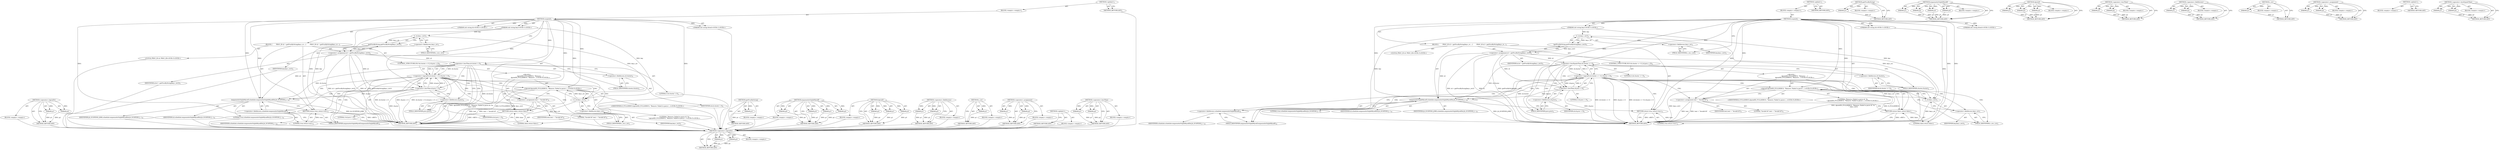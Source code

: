 digraph "&lt;operator&gt;.lessEqualsThan" {
vulnerable_100 [label=<(METHOD,&lt;operator&gt;.logicalOr)>];
vulnerable_101 [label=<(PARAM,p1)>];
vulnerable_102 [label=<(PARAM,p2)>];
vulnerable_103 [label=<(BLOCK,&lt;empty&gt;,&lt;empty&gt;)>];
vulnerable_104 [label=<(METHOD_RETURN,ANY)>];
vulnerable_6 [label=<(METHOD,&lt;global&gt;)<SUB>1</SUB>>];
vulnerable_7 [label=<(BLOCK,&lt;empty&gt;,&lt;empty&gt;)<SUB>1</SUB>>];
vulnerable_8 [label=<(METHOD,suspend)<SUB>1</SUB>>];
vulnerable_9 [label="<(PARAM,std::string key)<SUB>1</SUB>>"];
vulnerable_10 [label="<(PARAM,std::string &amp;)<SUB>1</SUB>>"];
vulnerable_11 [label="<(PARAM,std::string &amp;text)<SUB>1</SUB>>"];
vulnerable_12 [label=<(BLOCK,{
        PROC_ID id = getProcByString(key.c_st...,{
        PROC_ID id = getProcByString(key.c_st...)<SUB>2</SUB>>];
vulnerable_13 [label="<(LOCAL,PROC_ID id: PROC_ID)<SUB>3</SUB>>"];
vulnerable_14 [label=<(&lt;operator&gt;.assignment,id = getProcByString(key.c_str()))<SUB>3</SUB>>];
vulnerable_15 [label=<(IDENTIFIER,id,id = getProcByString(key.c_str()))<SUB>3</SUB>>];
vulnerable_16 [label=<(getProcByString,getProcByString(key.c_str()))<SUB>3</SUB>>];
vulnerable_17 [label=<(c_str,key.c_str())<SUB>3</SUB>>];
vulnerable_18 [label=<(&lt;operator&gt;.fieldAccess,key.c_str)<SUB>3</SUB>>];
vulnerable_19 [label=<(IDENTIFIER,key,key.c_str())<SUB>3</SUB>>];
vulnerable_20 [label=<(FIELD_IDENTIFIER,c_str,c_str)<SUB>3</SUB>>];
vulnerable_21 [label=<(CONTROL_STRUCTURE,IF,if (id.cluster &lt; 0 || id.proc &lt; 0))<SUB>4</SUB>>];
vulnerable_22 [label=<(&lt;operator&gt;.logicalOr,id.cluster &lt; 0 || id.proc &lt; 0)<SUB>4</SUB>>];
vulnerable_23 [label=<(&lt;operator&gt;.lessThan,id.cluster &lt; 0)<SUB>4</SUB>>];
vulnerable_24 [label=<(&lt;operator&gt;.fieldAccess,id.cluster)<SUB>4</SUB>>];
vulnerable_25 [label=<(IDENTIFIER,id,id.cluster &lt; 0)<SUB>4</SUB>>];
vulnerable_26 [label=<(FIELD_IDENTIFIER,cluster,cluster)<SUB>4</SUB>>];
vulnerable_27 [label=<(LITERAL,0,id.cluster &lt; 0)<SUB>4</SUB>>];
vulnerable_28 [label=<(&lt;operator&gt;.lessThan,id.proc &lt; 0)<SUB>4</SUB>>];
vulnerable_29 [label=<(&lt;operator&gt;.fieldAccess,id.proc)<SUB>4</SUB>>];
vulnerable_30 [label=<(IDENTIFIER,id,id.proc &lt; 0)<SUB>4</SUB>>];
vulnerable_31 [label=<(FIELD_IDENTIFIER,proc,proc)<SUB>4</SUB>>];
vulnerable_32 [label=<(LITERAL,0,id.proc &lt; 0)<SUB>4</SUB>>];
vulnerable_33 [label="<(BLOCK,{
                dprintf(D_FULLDEBUG, &quot;Remove:...,{
                dprintf(D_FULLDEBUG, &quot;Remove:...)<SUB>4</SUB>>"];
vulnerable_34 [label="<(dprintf,dprintf(D_FULLDEBUG, &quot;Remove: Failed to parse i...)<SUB>5</SUB>>"];
vulnerable_35 [label="<(IDENTIFIER,D_FULLDEBUG,dprintf(D_FULLDEBUG, &quot;Remove: Failed to parse i...)<SUB>5</SUB>>"];
vulnerable_36 [label="<(LITERAL,&quot;Remove: Failed to parse id: %s\n&quot;,dprintf(D_FULLDEBUG, &quot;Remove: Failed to parse i...)<SUB>5</SUB>>"];
vulnerable_37 [label=<(c_str,key.c_str())<SUB>5</SUB>>];
vulnerable_38 [label=<(&lt;operator&gt;.fieldAccess,key.c_str)<SUB>5</SUB>>];
vulnerable_39 [label=<(IDENTIFIER,key,key.c_str())<SUB>5</SUB>>];
vulnerable_40 [label=<(FIELD_IDENTIFIER,c_str,c_str)<SUB>5</SUB>>];
vulnerable_41 [label=<(&lt;operator&gt;.assignment,text = &quot;Invalid Id&quot;)<SUB>6</SUB>>];
vulnerable_42 [label=<(IDENTIFIER,text,text = &quot;Invalid Id&quot;)<SUB>6</SUB>>];
vulnerable_43 [label=<(LITERAL,&quot;Invalid Id&quot;,text = &quot;Invalid Id&quot;)<SUB>6</SUB>>];
vulnerable_44 [label=<(RETURN,return false;,return false;)<SUB>7</SUB>>];
vulnerable_45 [label=<(LITERAL,false,return false;)<SUB>7</SUB>>];
vulnerable_46 [label=<(enqueueActOnJobMyself,scheduler.enqueueActOnJobMyself(id,JA_SUSPEND_J...)<SUB>10</SUB>>];
vulnerable_47 [label=<(&lt;operator&gt;.fieldAccess,scheduler.enqueueActOnJobMyself)<SUB>10</SUB>>];
vulnerable_48 [label=<(IDENTIFIER,scheduler,scheduler.enqueueActOnJobMyself(id,JA_SUSPEND_J...)<SUB>10</SUB>>];
vulnerable_49 [label=<(FIELD_IDENTIFIER,enqueueActOnJobMyself,enqueueActOnJobMyself)<SUB>10</SUB>>];
vulnerable_50 [label=<(IDENTIFIER,id,scheduler.enqueueActOnJobMyself(id,JA_SUSPEND_J...)<SUB>10</SUB>>];
vulnerable_51 [label=<(IDENTIFIER,JA_SUSPEND_JOBS,scheduler.enqueueActOnJobMyself(id,JA_SUSPEND_J...)<SUB>10</SUB>>];
vulnerable_52 [label=<(LITERAL,true,scheduler.enqueueActOnJobMyself(id,JA_SUSPEND_J...)<SUB>10</SUB>>];
vulnerable_53 [label=<(RETURN,return true;,return true;)<SUB>12</SUB>>];
vulnerable_54 [label=<(LITERAL,true,return true;)<SUB>12</SUB>>];
vulnerable_55 [label=<(METHOD_RETURN,ANY)<SUB>1</SUB>>];
vulnerable_57 [label=<(METHOD_RETURN,ANY)<SUB>1</SUB>>];
vulnerable_87 [label=<(METHOD,getProcByString)>];
vulnerable_88 [label=<(PARAM,p1)>];
vulnerable_89 [label=<(BLOCK,&lt;empty&gt;,&lt;empty&gt;)>];
vulnerable_90 [label=<(METHOD_RETURN,ANY)>];
vulnerable_116 [label=<(METHOD,enqueueActOnJobMyself)>];
vulnerable_117 [label=<(PARAM,p1)>];
vulnerable_118 [label=<(PARAM,p2)>];
vulnerable_119 [label=<(PARAM,p3)>];
vulnerable_120 [label=<(PARAM,p4)>];
vulnerable_121 [label=<(BLOCK,&lt;empty&gt;,&lt;empty&gt;)>];
vulnerable_122 [label=<(METHOD_RETURN,ANY)>];
vulnerable_110 [label=<(METHOD,dprintf)>];
vulnerable_111 [label=<(PARAM,p1)>];
vulnerable_112 [label=<(PARAM,p2)>];
vulnerable_113 [label=<(PARAM,p3)>];
vulnerable_114 [label=<(BLOCK,&lt;empty&gt;,&lt;empty&gt;)>];
vulnerable_115 [label=<(METHOD_RETURN,ANY)>];
vulnerable_95 [label=<(METHOD,&lt;operator&gt;.fieldAccess)>];
vulnerable_96 [label=<(PARAM,p1)>];
vulnerable_97 [label=<(PARAM,p2)>];
vulnerable_98 [label=<(BLOCK,&lt;empty&gt;,&lt;empty&gt;)>];
vulnerable_99 [label=<(METHOD_RETURN,ANY)>];
vulnerable_91 [label=<(METHOD,c_str)>];
vulnerable_92 [label=<(PARAM,p1)>];
vulnerable_93 [label=<(BLOCK,&lt;empty&gt;,&lt;empty&gt;)>];
vulnerable_94 [label=<(METHOD_RETURN,ANY)>];
vulnerable_82 [label=<(METHOD,&lt;operator&gt;.assignment)>];
vulnerable_83 [label=<(PARAM,p1)>];
vulnerable_84 [label=<(PARAM,p2)>];
vulnerable_85 [label=<(BLOCK,&lt;empty&gt;,&lt;empty&gt;)>];
vulnerable_86 [label=<(METHOD_RETURN,ANY)>];
vulnerable_76 [label=<(METHOD,&lt;global&gt;)<SUB>1</SUB>>];
vulnerable_77 [label=<(BLOCK,&lt;empty&gt;,&lt;empty&gt;)>];
vulnerable_78 [label=<(METHOD_RETURN,ANY)>];
vulnerable_105 [label=<(METHOD,&lt;operator&gt;.lessThan)>];
vulnerable_106 [label=<(PARAM,p1)>];
vulnerable_107 [label=<(PARAM,p2)>];
vulnerable_108 [label=<(BLOCK,&lt;empty&gt;,&lt;empty&gt;)>];
vulnerable_109 [label=<(METHOD_RETURN,ANY)>];
fixed_100 [label=<(METHOD,&lt;operator&gt;.logicalOr)>];
fixed_101 [label=<(PARAM,p1)>];
fixed_102 [label=<(PARAM,p2)>];
fixed_103 [label=<(BLOCK,&lt;empty&gt;,&lt;empty&gt;)>];
fixed_104 [label=<(METHOD_RETURN,ANY)>];
fixed_6 [label=<(METHOD,&lt;global&gt;)<SUB>1</SUB>>];
fixed_7 [label=<(BLOCK,&lt;empty&gt;,&lt;empty&gt;)<SUB>1</SUB>>];
fixed_8 [label=<(METHOD,suspend)<SUB>1</SUB>>];
fixed_9 [label="<(PARAM,std::string key)<SUB>1</SUB>>"];
fixed_10 [label="<(PARAM,std::string &amp;)<SUB>1</SUB>>"];
fixed_11 [label="<(PARAM,std::string &amp;text)<SUB>1</SUB>>"];
fixed_12 [label=<(BLOCK,{
        PROC_ID id = getProcByString(key.c_st...,{
        PROC_ID id = getProcByString(key.c_st...)<SUB>2</SUB>>];
fixed_13 [label="<(LOCAL,PROC_ID id: PROC_ID)<SUB>3</SUB>>"];
fixed_14 [label=<(&lt;operator&gt;.assignment,id = getProcByString(key.c_str()))<SUB>3</SUB>>];
fixed_15 [label=<(IDENTIFIER,id,id = getProcByString(key.c_str()))<SUB>3</SUB>>];
fixed_16 [label=<(getProcByString,getProcByString(key.c_str()))<SUB>3</SUB>>];
fixed_17 [label=<(c_str,key.c_str())<SUB>3</SUB>>];
fixed_18 [label=<(&lt;operator&gt;.fieldAccess,key.c_str)<SUB>3</SUB>>];
fixed_19 [label=<(IDENTIFIER,key,key.c_str())<SUB>3</SUB>>];
fixed_20 [label=<(FIELD_IDENTIFIER,c_str,c_str)<SUB>3</SUB>>];
fixed_21 [label=<(CONTROL_STRUCTURE,IF,if (id.cluster &lt;= 0 || id.proc &lt; 0))<SUB>4</SUB>>];
fixed_22 [label=<(&lt;operator&gt;.logicalOr,id.cluster &lt;= 0 || id.proc &lt; 0)<SUB>4</SUB>>];
fixed_23 [label=<(&lt;operator&gt;.lessEqualsThan,id.cluster &lt;= 0)<SUB>4</SUB>>];
fixed_24 [label=<(&lt;operator&gt;.fieldAccess,id.cluster)<SUB>4</SUB>>];
fixed_25 [label=<(IDENTIFIER,id,id.cluster &lt;= 0)<SUB>4</SUB>>];
fixed_26 [label=<(FIELD_IDENTIFIER,cluster,cluster)<SUB>4</SUB>>];
fixed_27 [label=<(LITERAL,0,id.cluster &lt;= 0)<SUB>4</SUB>>];
fixed_28 [label=<(&lt;operator&gt;.lessThan,id.proc &lt; 0)<SUB>4</SUB>>];
fixed_29 [label=<(&lt;operator&gt;.fieldAccess,id.proc)<SUB>4</SUB>>];
fixed_30 [label=<(IDENTIFIER,id,id.proc &lt; 0)<SUB>4</SUB>>];
fixed_31 [label=<(FIELD_IDENTIFIER,proc,proc)<SUB>4</SUB>>];
fixed_32 [label=<(LITERAL,0,id.proc &lt; 0)<SUB>4</SUB>>];
fixed_33 [label="<(BLOCK,{
                dprintf(D_FULLDEBUG, &quot;Remove:...,{
                dprintf(D_FULLDEBUG, &quot;Remove:...)<SUB>4</SUB>>"];
fixed_34 [label="<(dprintf,dprintf(D_FULLDEBUG, &quot;Remove: Failed to parse i...)<SUB>5</SUB>>"];
fixed_35 [label="<(IDENTIFIER,D_FULLDEBUG,dprintf(D_FULLDEBUG, &quot;Remove: Failed to parse i...)<SUB>5</SUB>>"];
fixed_36 [label="<(LITERAL,&quot;Remove: Failed to parse id: %s\n&quot;,dprintf(D_FULLDEBUG, &quot;Remove: Failed to parse i...)<SUB>5</SUB>>"];
fixed_37 [label=<(c_str,key.c_str())<SUB>5</SUB>>];
fixed_38 [label=<(&lt;operator&gt;.fieldAccess,key.c_str)<SUB>5</SUB>>];
fixed_39 [label=<(IDENTIFIER,key,key.c_str())<SUB>5</SUB>>];
fixed_40 [label=<(FIELD_IDENTIFIER,c_str,c_str)<SUB>5</SUB>>];
fixed_41 [label=<(&lt;operator&gt;.assignment,text = &quot;Invalid Id&quot;)<SUB>6</SUB>>];
fixed_42 [label=<(IDENTIFIER,text,text = &quot;Invalid Id&quot;)<SUB>6</SUB>>];
fixed_43 [label=<(LITERAL,&quot;Invalid Id&quot;,text = &quot;Invalid Id&quot;)<SUB>6</SUB>>];
fixed_44 [label=<(RETURN,return false;,return false;)<SUB>7</SUB>>];
fixed_45 [label=<(LITERAL,false,return false;)<SUB>7</SUB>>];
fixed_46 [label=<(enqueueActOnJobMyself,scheduler.enqueueActOnJobMyself(id,JA_SUSPEND_J...)<SUB>10</SUB>>];
fixed_47 [label=<(&lt;operator&gt;.fieldAccess,scheduler.enqueueActOnJobMyself)<SUB>10</SUB>>];
fixed_48 [label=<(IDENTIFIER,scheduler,scheduler.enqueueActOnJobMyself(id,JA_SUSPEND_J...)<SUB>10</SUB>>];
fixed_49 [label=<(FIELD_IDENTIFIER,enqueueActOnJobMyself,enqueueActOnJobMyself)<SUB>10</SUB>>];
fixed_50 [label=<(IDENTIFIER,id,scheduler.enqueueActOnJobMyself(id,JA_SUSPEND_J...)<SUB>10</SUB>>];
fixed_51 [label=<(IDENTIFIER,JA_SUSPEND_JOBS,scheduler.enqueueActOnJobMyself(id,JA_SUSPEND_J...)<SUB>10</SUB>>];
fixed_52 [label=<(LITERAL,true,scheduler.enqueueActOnJobMyself(id,JA_SUSPEND_J...)<SUB>10</SUB>>];
fixed_53 [label=<(RETURN,return true;,return true;)<SUB>12</SUB>>];
fixed_54 [label=<(LITERAL,true,return true;)<SUB>12</SUB>>];
fixed_55 [label=<(METHOD_RETURN,ANY)<SUB>1</SUB>>];
fixed_57 [label=<(METHOD_RETURN,ANY)<SUB>1</SUB>>];
fixed_87 [label=<(METHOD,getProcByString)>];
fixed_88 [label=<(PARAM,p1)>];
fixed_89 [label=<(BLOCK,&lt;empty&gt;,&lt;empty&gt;)>];
fixed_90 [label=<(METHOD_RETURN,ANY)>];
fixed_121 [label=<(METHOD,enqueueActOnJobMyself)>];
fixed_122 [label=<(PARAM,p1)>];
fixed_123 [label=<(PARAM,p2)>];
fixed_124 [label=<(PARAM,p3)>];
fixed_125 [label=<(PARAM,p4)>];
fixed_126 [label=<(BLOCK,&lt;empty&gt;,&lt;empty&gt;)>];
fixed_127 [label=<(METHOD_RETURN,ANY)>];
fixed_115 [label=<(METHOD,dprintf)>];
fixed_116 [label=<(PARAM,p1)>];
fixed_117 [label=<(PARAM,p2)>];
fixed_118 [label=<(PARAM,p3)>];
fixed_119 [label=<(BLOCK,&lt;empty&gt;,&lt;empty&gt;)>];
fixed_120 [label=<(METHOD_RETURN,ANY)>];
fixed_110 [label=<(METHOD,&lt;operator&gt;.lessThan)>];
fixed_111 [label=<(PARAM,p1)>];
fixed_112 [label=<(PARAM,p2)>];
fixed_113 [label=<(BLOCK,&lt;empty&gt;,&lt;empty&gt;)>];
fixed_114 [label=<(METHOD_RETURN,ANY)>];
fixed_95 [label=<(METHOD,&lt;operator&gt;.fieldAccess)>];
fixed_96 [label=<(PARAM,p1)>];
fixed_97 [label=<(PARAM,p2)>];
fixed_98 [label=<(BLOCK,&lt;empty&gt;,&lt;empty&gt;)>];
fixed_99 [label=<(METHOD_RETURN,ANY)>];
fixed_91 [label=<(METHOD,c_str)>];
fixed_92 [label=<(PARAM,p1)>];
fixed_93 [label=<(BLOCK,&lt;empty&gt;,&lt;empty&gt;)>];
fixed_94 [label=<(METHOD_RETURN,ANY)>];
fixed_82 [label=<(METHOD,&lt;operator&gt;.assignment)>];
fixed_83 [label=<(PARAM,p1)>];
fixed_84 [label=<(PARAM,p2)>];
fixed_85 [label=<(BLOCK,&lt;empty&gt;,&lt;empty&gt;)>];
fixed_86 [label=<(METHOD_RETURN,ANY)>];
fixed_76 [label=<(METHOD,&lt;global&gt;)<SUB>1</SUB>>];
fixed_77 [label=<(BLOCK,&lt;empty&gt;,&lt;empty&gt;)>];
fixed_78 [label=<(METHOD_RETURN,ANY)>];
fixed_105 [label=<(METHOD,&lt;operator&gt;.lessEqualsThan)>];
fixed_106 [label=<(PARAM,p1)>];
fixed_107 [label=<(PARAM,p2)>];
fixed_108 [label=<(BLOCK,&lt;empty&gt;,&lt;empty&gt;)>];
fixed_109 [label=<(METHOD_RETURN,ANY)>];
vulnerable_100 -> vulnerable_101  [key=0, label="AST: "];
vulnerable_100 -> vulnerable_101  [key=1, label="DDG: "];
vulnerable_100 -> vulnerable_103  [key=0, label="AST: "];
vulnerable_100 -> vulnerable_102  [key=0, label="AST: "];
vulnerable_100 -> vulnerable_102  [key=1, label="DDG: "];
vulnerable_100 -> vulnerable_104  [key=0, label="AST: "];
vulnerable_100 -> vulnerable_104  [key=1, label="CFG: "];
vulnerable_101 -> vulnerable_104  [key=0, label="DDG: p1"];
vulnerable_102 -> vulnerable_104  [key=0, label="DDG: p2"];
vulnerable_103 -> fixed_100  [key=0];
vulnerable_104 -> fixed_100  [key=0];
vulnerable_6 -> vulnerable_7  [key=0, label="AST: "];
vulnerable_6 -> vulnerable_57  [key=0, label="AST: "];
vulnerable_6 -> vulnerable_57  [key=1, label="CFG: "];
vulnerable_7 -> vulnerable_8  [key=0, label="AST: "];
vulnerable_8 -> vulnerable_9  [key=0, label="AST: "];
vulnerable_8 -> vulnerable_9  [key=1, label="DDG: "];
vulnerable_8 -> vulnerable_10  [key=0, label="AST: "];
vulnerable_8 -> vulnerable_10  [key=1, label="DDG: "];
vulnerable_8 -> vulnerable_11  [key=0, label="AST: "];
vulnerable_8 -> vulnerable_11  [key=1, label="DDG: "];
vulnerable_8 -> vulnerable_12  [key=0, label="AST: "];
vulnerable_8 -> vulnerable_55  [key=0, label="AST: "];
vulnerable_8 -> vulnerable_20  [key=0, label="CFG: "];
vulnerable_8 -> vulnerable_53  [key=0, label="DDG: "];
vulnerable_8 -> vulnerable_46  [key=0, label="DDG: "];
vulnerable_8 -> vulnerable_54  [key=0, label="DDG: "];
vulnerable_8 -> vulnerable_41  [key=0, label="DDG: "];
vulnerable_8 -> vulnerable_44  [key=0, label="DDG: "];
vulnerable_8 -> vulnerable_23  [key=0, label="DDG: "];
vulnerable_8 -> vulnerable_28  [key=0, label="DDG: "];
vulnerable_8 -> vulnerable_34  [key=0, label="DDG: "];
vulnerable_8 -> vulnerable_45  [key=0, label="DDG: "];
vulnerable_9 -> vulnerable_55  [key=0, label="DDG: key"];
vulnerable_9 -> vulnerable_17  [key=0, label="DDG: key"];
vulnerable_9 -> vulnerable_37  [key=0, label="DDG: key"];
vulnerable_10 -> vulnerable_55  [key=0, label="DDG: "];
vulnerable_11 -> fixed_100  [key=0];
vulnerable_12 -> vulnerable_13  [key=0, label="AST: "];
vulnerable_12 -> vulnerable_14  [key=0, label="AST: "];
vulnerable_12 -> vulnerable_21  [key=0, label="AST: "];
vulnerable_12 -> vulnerable_46  [key=0, label="AST: "];
vulnerable_12 -> vulnerable_53  [key=0, label="AST: "];
vulnerable_13 -> fixed_100  [key=0];
vulnerable_14 -> vulnerable_15  [key=0, label="AST: "];
vulnerable_14 -> vulnerable_16  [key=0, label="AST: "];
vulnerable_14 -> vulnerable_26  [key=0, label="CFG: "];
vulnerable_14 -> vulnerable_55  [key=0, label="DDG: id"];
vulnerable_14 -> vulnerable_55  [key=1, label="DDG: getProcByString(key.c_str())"];
vulnerable_14 -> vulnerable_55  [key=2, label="DDG: id = getProcByString(key.c_str())"];
vulnerable_14 -> vulnerable_46  [key=0, label="DDG: id"];
vulnerable_14 -> vulnerable_23  [key=0, label="DDG: id"];
vulnerable_14 -> vulnerable_28  [key=0, label="DDG: id"];
vulnerable_15 -> fixed_100  [key=0];
vulnerable_16 -> vulnerable_17  [key=0, label="AST: "];
vulnerable_16 -> vulnerable_14  [key=0, label="CFG: "];
vulnerable_16 -> vulnerable_14  [key=1, label="DDG: key.c_str()"];
vulnerable_17 -> vulnerable_18  [key=0, label="AST: "];
vulnerable_17 -> vulnerable_16  [key=0, label="CFG: "];
vulnerable_17 -> vulnerable_16  [key=1, label="DDG: key.c_str"];
vulnerable_17 -> vulnerable_37  [key=0, label="DDG: key.c_str"];
vulnerable_18 -> vulnerable_19  [key=0, label="AST: "];
vulnerable_18 -> vulnerable_20  [key=0, label="AST: "];
vulnerable_18 -> vulnerable_17  [key=0, label="CFG: "];
vulnerable_19 -> fixed_100  [key=0];
vulnerable_20 -> vulnerable_18  [key=0, label="CFG: "];
vulnerable_21 -> vulnerable_22  [key=0, label="AST: "];
vulnerable_21 -> vulnerable_33  [key=0, label="AST: "];
vulnerable_22 -> vulnerable_23  [key=0, label="AST: "];
vulnerable_22 -> vulnerable_28  [key=0, label="AST: "];
vulnerable_22 -> vulnerable_40  [key=0, label="CFG: "];
vulnerable_22 -> vulnerable_40  [key=1, label="CDG: "];
vulnerable_22 -> vulnerable_49  [key=0, label="CFG: "];
vulnerable_22 -> vulnerable_49  [key=1, label="CDG: "];
vulnerable_22 -> vulnerable_55  [key=0, label="DDG: id.cluster &lt; 0"];
vulnerable_22 -> vulnerable_55  [key=1, label="DDG: id.proc &lt; 0"];
vulnerable_22 -> vulnerable_55  [key=2, label="DDG: id.cluster &lt; 0 || id.proc &lt; 0"];
vulnerable_22 -> vulnerable_47  [key=0, label="CDG: "];
vulnerable_22 -> vulnerable_34  [key=0, label="CDG: "];
vulnerable_22 -> vulnerable_37  [key=0, label="CDG: "];
vulnerable_22 -> vulnerable_46  [key=0, label="CDG: "];
vulnerable_22 -> vulnerable_53  [key=0, label="CDG: "];
vulnerable_22 -> vulnerable_38  [key=0, label="CDG: "];
vulnerable_22 -> vulnerable_41  [key=0, label="CDG: "];
vulnerable_22 -> vulnerable_44  [key=0, label="CDG: "];
vulnerable_23 -> vulnerable_24  [key=0, label="AST: "];
vulnerable_23 -> vulnerable_27  [key=0, label="AST: "];
vulnerable_23 -> vulnerable_22  [key=0, label="CFG: "];
vulnerable_23 -> vulnerable_22  [key=1, label="DDG: id.cluster"];
vulnerable_23 -> vulnerable_22  [key=2, label="DDG: 0"];
vulnerable_23 -> vulnerable_31  [key=0, label="CFG: "];
vulnerable_23 -> vulnerable_31  [key=1, label="CDG: "];
vulnerable_23 -> vulnerable_55  [key=0, label="DDG: id.cluster"];
vulnerable_23 -> vulnerable_46  [key=0, label="DDG: id.cluster"];
vulnerable_23 -> vulnerable_28  [key=0, label="CDG: "];
vulnerable_23 -> vulnerable_29  [key=0, label="CDG: "];
vulnerable_24 -> vulnerable_25  [key=0, label="AST: "];
vulnerable_24 -> vulnerable_26  [key=0, label="AST: "];
vulnerable_24 -> vulnerable_23  [key=0, label="CFG: "];
vulnerable_25 -> fixed_100  [key=0];
vulnerable_26 -> vulnerable_24  [key=0, label="CFG: "];
vulnerable_27 -> fixed_100  [key=0];
vulnerable_28 -> vulnerable_29  [key=0, label="AST: "];
vulnerable_28 -> vulnerable_32  [key=0, label="AST: "];
vulnerable_28 -> vulnerable_22  [key=0, label="CFG: "];
vulnerable_28 -> vulnerable_22  [key=1, label="DDG: id.proc"];
vulnerable_28 -> vulnerable_22  [key=2, label="DDG: 0"];
vulnerable_28 -> vulnerable_55  [key=0, label="DDG: id.proc"];
vulnerable_28 -> vulnerable_46  [key=0, label="DDG: id.proc"];
vulnerable_29 -> vulnerable_30  [key=0, label="AST: "];
vulnerable_29 -> vulnerable_31  [key=0, label="AST: "];
vulnerable_29 -> vulnerable_28  [key=0, label="CFG: "];
vulnerable_30 -> fixed_100  [key=0];
vulnerable_31 -> vulnerable_29  [key=0, label="CFG: "];
vulnerable_32 -> fixed_100  [key=0];
vulnerable_33 -> vulnerable_34  [key=0, label="AST: "];
vulnerable_33 -> vulnerable_41  [key=0, label="AST: "];
vulnerable_33 -> vulnerable_44  [key=0, label="AST: "];
vulnerable_34 -> vulnerable_35  [key=0, label="AST: "];
vulnerable_34 -> vulnerable_36  [key=0, label="AST: "];
vulnerable_34 -> vulnerable_37  [key=0, label="AST: "];
vulnerable_34 -> vulnerable_41  [key=0, label="CFG: "];
vulnerable_34 -> vulnerable_55  [key=0, label="DDG: key.c_str()"];
vulnerable_34 -> vulnerable_55  [key=1, label="DDG: dprintf(D_FULLDEBUG, &quot;Remove: Failed to parse id: %s\n&quot;, key.c_str())"];
vulnerable_34 -> vulnerable_55  [key=2, label="DDG: D_FULLDEBUG"];
vulnerable_35 -> fixed_100  [key=0];
vulnerable_36 -> fixed_100  [key=0];
vulnerable_37 -> vulnerable_38  [key=0, label="AST: "];
vulnerable_37 -> vulnerable_34  [key=0, label="CFG: "];
vulnerable_37 -> vulnerable_34  [key=1, label="DDG: key.c_str"];
vulnerable_37 -> vulnerable_55  [key=0, label="DDG: key.c_str"];
vulnerable_38 -> vulnerable_39  [key=0, label="AST: "];
vulnerable_38 -> vulnerable_40  [key=0, label="AST: "];
vulnerable_38 -> vulnerable_37  [key=0, label="CFG: "];
vulnerable_39 -> fixed_100  [key=0];
vulnerable_40 -> vulnerable_38  [key=0, label="CFG: "];
vulnerable_41 -> vulnerable_42  [key=0, label="AST: "];
vulnerable_41 -> vulnerable_43  [key=0, label="AST: "];
vulnerable_41 -> vulnerable_44  [key=0, label="CFG: "];
vulnerable_41 -> vulnerable_55  [key=0, label="DDG: text"];
vulnerable_41 -> vulnerable_55  [key=1, label="DDG: text = &quot;Invalid Id&quot;"];
vulnerable_42 -> fixed_100  [key=0];
vulnerable_43 -> fixed_100  [key=0];
vulnerable_44 -> vulnerable_45  [key=0, label="AST: "];
vulnerable_44 -> vulnerable_55  [key=0, label="CFG: "];
vulnerable_44 -> vulnerable_55  [key=1, label="DDG: &lt;RET&gt;"];
vulnerable_45 -> vulnerable_44  [key=0, label="DDG: false"];
vulnerable_46 -> vulnerable_47  [key=0, label="AST: "];
vulnerable_46 -> vulnerable_50  [key=0, label="AST: "];
vulnerable_46 -> vulnerable_51  [key=0, label="AST: "];
vulnerable_46 -> vulnerable_52  [key=0, label="AST: "];
vulnerable_46 -> vulnerable_53  [key=0, label="CFG: "];
vulnerable_46 -> vulnerable_55  [key=0, label="DDG: JA_SUSPEND_JOBS"];
vulnerable_47 -> vulnerable_48  [key=0, label="AST: "];
vulnerable_47 -> vulnerable_49  [key=0, label="AST: "];
vulnerable_47 -> vulnerable_46  [key=0, label="CFG: "];
vulnerable_48 -> fixed_100  [key=0];
vulnerable_49 -> vulnerable_47  [key=0, label="CFG: "];
vulnerable_50 -> fixed_100  [key=0];
vulnerable_51 -> fixed_100  [key=0];
vulnerable_52 -> fixed_100  [key=0];
vulnerable_53 -> vulnerable_54  [key=0, label="AST: "];
vulnerable_53 -> vulnerable_55  [key=0, label="CFG: "];
vulnerable_53 -> vulnerable_55  [key=1, label="DDG: &lt;RET&gt;"];
vulnerable_54 -> vulnerable_53  [key=0, label="DDG: true"];
vulnerable_55 -> fixed_100  [key=0];
vulnerable_57 -> fixed_100  [key=0];
vulnerable_87 -> vulnerable_88  [key=0, label="AST: "];
vulnerable_87 -> vulnerable_88  [key=1, label="DDG: "];
vulnerable_87 -> vulnerable_89  [key=0, label="AST: "];
vulnerable_87 -> vulnerable_90  [key=0, label="AST: "];
vulnerable_87 -> vulnerable_90  [key=1, label="CFG: "];
vulnerable_88 -> vulnerable_90  [key=0, label="DDG: p1"];
vulnerable_89 -> fixed_100  [key=0];
vulnerable_90 -> fixed_100  [key=0];
vulnerable_116 -> vulnerable_117  [key=0, label="AST: "];
vulnerable_116 -> vulnerable_117  [key=1, label="DDG: "];
vulnerable_116 -> vulnerable_121  [key=0, label="AST: "];
vulnerable_116 -> vulnerable_118  [key=0, label="AST: "];
vulnerable_116 -> vulnerable_118  [key=1, label="DDG: "];
vulnerable_116 -> vulnerable_122  [key=0, label="AST: "];
vulnerable_116 -> vulnerable_122  [key=1, label="CFG: "];
vulnerable_116 -> vulnerable_119  [key=0, label="AST: "];
vulnerable_116 -> vulnerable_119  [key=1, label="DDG: "];
vulnerable_116 -> vulnerable_120  [key=0, label="AST: "];
vulnerable_116 -> vulnerable_120  [key=1, label="DDG: "];
vulnerable_117 -> vulnerable_122  [key=0, label="DDG: p1"];
vulnerable_118 -> vulnerable_122  [key=0, label="DDG: p2"];
vulnerable_119 -> vulnerable_122  [key=0, label="DDG: p3"];
vulnerable_120 -> vulnerable_122  [key=0, label="DDG: p4"];
vulnerable_121 -> fixed_100  [key=0];
vulnerable_122 -> fixed_100  [key=0];
vulnerable_110 -> vulnerable_111  [key=0, label="AST: "];
vulnerable_110 -> vulnerable_111  [key=1, label="DDG: "];
vulnerable_110 -> vulnerable_114  [key=0, label="AST: "];
vulnerable_110 -> vulnerable_112  [key=0, label="AST: "];
vulnerable_110 -> vulnerable_112  [key=1, label="DDG: "];
vulnerable_110 -> vulnerable_115  [key=0, label="AST: "];
vulnerable_110 -> vulnerable_115  [key=1, label="CFG: "];
vulnerable_110 -> vulnerable_113  [key=0, label="AST: "];
vulnerable_110 -> vulnerable_113  [key=1, label="DDG: "];
vulnerable_111 -> vulnerable_115  [key=0, label="DDG: p1"];
vulnerable_112 -> vulnerable_115  [key=0, label="DDG: p2"];
vulnerable_113 -> vulnerable_115  [key=0, label="DDG: p3"];
vulnerable_114 -> fixed_100  [key=0];
vulnerable_115 -> fixed_100  [key=0];
vulnerable_95 -> vulnerable_96  [key=0, label="AST: "];
vulnerable_95 -> vulnerable_96  [key=1, label="DDG: "];
vulnerable_95 -> vulnerable_98  [key=0, label="AST: "];
vulnerable_95 -> vulnerable_97  [key=0, label="AST: "];
vulnerable_95 -> vulnerable_97  [key=1, label="DDG: "];
vulnerable_95 -> vulnerable_99  [key=0, label="AST: "];
vulnerable_95 -> vulnerable_99  [key=1, label="CFG: "];
vulnerable_96 -> vulnerable_99  [key=0, label="DDG: p1"];
vulnerable_97 -> vulnerable_99  [key=0, label="DDG: p2"];
vulnerable_98 -> fixed_100  [key=0];
vulnerable_99 -> fixed_100  [key=0];
vulnerable_91 -> vulnerable_92  [key=0, label="AST: "];
vulnerable_91 -> vulnerable_92  [key=1, label="DDG: "];
vulnerable_91 -> vulnerable_93  [key=0, label="AST: "];
vulnerable_91 -> vulnerable_94  [key=0, label="AST: "];
vulnerable_91 -> vulnerable_94  [key=1, label="CFG: "];
vulnerable_92 -> vulnerable_94  [key=0, label="DDG: p1"];
vulnerable_93 -> fixed_100  [key=0];
vulnerable_94 -> fixed_100  [key=0];
vulnerable_82 -> vulnerable_83  [key=0, label="AST: "];
vulnerable_82 -> vulnerable_83  [key=1, label="DDG: "];
vulnerable_82 -> vulnerable_85  [key=0, label="AST: "];
vulnerable_82 -> vulnerable_84  [key=0, label="AST: "];
vulnerable_82 -> vulnerable_84  [key=1, label="DDG: "];
vulnerable_82 -> vulnerable_86  [key=0, label="AST: "];
vulnerable_82 -> vulnerable_86  [key=1, label="CFG: "];
vulnerable_83 -> vulnerable_86  [key=0, label="DDG: p1"];
vulnerable_84 -> vulnerable_86  [key=0, label="DDG: p2"];
vulnerable_85 -> fixed_100  [key=0];
vulnerable_86 -> fixed_100  [key=0];
vulnerable_76 -> vulnerable_77  [key=0, label="AST: "];
vulnerable_76 -> vulnerable_78  [key=0, label="AST: "];
vulnerable_76 -> vulnerable_78  [key=1, label="CFG: "];
vulnerable_77 -> fixed_100  [key=0];
vulnerable_78 -> fixed_100  [key=0];
vulnerable_105 -> vulnerable_106  [key=0, label="AST: "];
vulnerable_105 -> vulnerable_106  [key=1, label="DDG: "];
vulnerable_105 -> vulnerable_108  [key=0, label="AST: "];
vulnerable_105 -> vulnerable_107  [key=0, label="AST: "];
vulnerable_105 -> vulnerable_107  [key=1, label="DDG: "];
vulnerable_105 -> vulnerable_109  [key=0, label="AST: "];
vulnerable_105 -> vulnerable_109  [key=1, label="CFG: "];
vulnerable_106 -> vulnerable_109  [key=0, label="DDG: p1"];
vulnerable_107 -> vulnerable_109  [key=0, label="DDG: p2"];
vulnerable_108 -> fixed_100  [key=0];
vulnerable_109 -> fixed_100  [key=0];
fixed_100 -> fixed_101  [key=0, label="AST: "];
fixed_100 -> fixed_101  [key=1, label="DDG: "];
fixed_100 -> fixed_103  [key=0, label="AST: "];
fixed_100 -> fixed_102  [key=0, label="AST: "];
fixed_100 -> fixed_102  [key=1, label="DDG: "];
fixed_100 -> fixed_104  [key=0, label="AST: "];
fixed_100 -> fixed_104  [key=1, label="CFG: "];
fixed_101 -> fixed_104  [key=0, label="DDG: p1"];
fixed_102 -> fixed_104  [key=0, label="DDG: p2"];
fixed_6 -> fixed_7  [key=0, label="AST: "];
fixed_6 -> fixed_57  [key=0, label="AST: "];
fixed_6 -> fixed_57  [key=1, label="CFG: "];
fixed_7 -> fixed_8  [key=0, label="AST: "];
fixed_8 -> fixed_9  [key=0, label="AST: "];
fixed_8 -> fixed_9  [key=1, label="DDG: "];
fixed_8 -> fixed_10  [key=0, label="AST: "];
fixed_8 -> fixed_10  [key=1, label="DDG: "];
fixed_8 -> fixed_11  [key=0, label="AST: "];
fixed_8 -> fixed_11  [key=1, label="DDG: "];
fixed_8 -> fixed_12  [key=0, label="AST: "];
fixed_8 -> fixed_55  [key=0, label="AST: "];
fixed_8 -> fixed_20  [key=0, label="CFG: "];
fixed_8 -> fixed_53  [key=0, label="DDG: "];
fixed_8 -> fixed_46  [key=0, label="DDG: "];
fixed_8 -> fixed_54  [key=0, label="DDG: "];
fixed_8 -> fixed_41  [key=0, label="DDG: "];
fixed_8 -> fixed_44  [key=0, label="DDG: "];
fixed_8 -> fixed_23  [key=0, label="DDG: "];
fixed_8 -> fixed_28  [key=0, label="DDG: "];
fixed_8 -> fixed_34  [key=0, label="DDG: "];
fixed_8 -> fixed_45  [key=0, label="DDG: "];
fixed_9 -> fixed_55  [key=0, label="DDG: key"];
fixed_9 -> fixed_17  [key=0, label="DDG: key"];
fixed_9 -> fixed_37  [key=0, label="DDG: key"];
fixed_10 -> fixed_55  [key=0, label="DDG: "];
fixed_12 -> fixed_13  [key=0, label="AST: "];
fixed_12 -> fixed_14  [key=0, label="AST: "];
fixed_12 -> fixed_21  [key=0, label="AST: "];
fixed_12 -> fixed_46  [key=0, label="AST: "];
fixed_12 -> fixed_53  [key=0, label="AST: "];
fixed_14 -> fixed_15  [key=0, label="AST: "];
fixed_14 -> fixed_16  [key=0, label="AST: "];
fixed_14 -> fixed_26  [key=0, label="CFG: "];
fixed_14 -> fixed_55  [key=0, label="DDG: id"];
fixed_14 -> fixed_55  [key=1, label="DDG: getProcByString(key.c_str())"];
fixed_14 -> fixed_55  [key=2, label="DDG: id = getProcByString(key.c_str())"];
fixed_14 -> fixed_46  [key=0, label="DDG: id"];
fixed_14 -> fixed_23  [key=0, label="DDG: id"];
fixed_14 -> fixed_28  [key=0, label="DDG: id"];
fixed_16 -> fixed_17  [key=0, label="AST: "];
fixed_16 -> fixed_14  [key=0, label="CFG: "];
fixed_16 -> fixed_14  [key=1, label="DDG: key.c_str()"];
fixed_17 -> fixed_18  [key=0, label="AST: "];
fixed_17 -> fixed_16  [key=0, label="CFG: "];
fixed_17 -> fixed_16  [key=1, label="DDG: key.c_str"];
fixed_17 -> fixed_37  [key=0, label="DDG: key.c_str"];
fixed_18 -> fixed_19  [key=0, label="AST: "];
fixed_18 -> fixed_20  [key=0, label="AST: "];
fixed_18 -> fixed_17  [key=0, label="CFG: "];
fixed_20 -> fixed_18  [key=0, label="CFG: "];
fixed_21 -> fixed_22  [key=0, label="AST: "];
fixed_21 -> fixed_33  [key=0, label="AST: "];
fixed_22 -> fixed_23  [key=0, label="AST: "];
fixed_22 -> fixed_28  [key=0, label="AST: "];
fixed_22 -> fixed_40  [key=0, label="CFG: "];
fixed_22 -> fixed_40  [key=1, label="CDG: "];
fixed_22 -> fixed_49  [key=0, label="CFG: "];
fixed_22 -> fixed_49  [key=1, label="CDG: "];
fixed_22 -> fixed_55  [key=0, label="DDG: id.cluster &lt;= 0"];
fixed_22 -> fixed_55  [key=1, label="DDG: id.proc &lt; 0"];
fixed_22 -> fixed_55  [key=2, label="DDG: id.cluster &lt;= 0 || id.proc &lt; 0"];
fixed_22 -> fixed_47  [key=0, label="CDG: "];
fixed_22 -> fixed_34  [key=0, label="CDG: "];
fixed_22 -> fixed_37  [key=0, label="CDG: "];
fixed_22 -> fixed_46  [key=0, label="CDG: "];
fixed_22 -> fixed_53  [key=0, label="CDG: "];
fixed_22 -> fixed_38  [key=0, label="CDG: "];
fixed_22 -> fixed_41  [key=0, label="CDG: "];
fixed_22 -> fixed_44  [key=0, label="CDG: "];
fixed_23 -> fixed_24  [key=0, label="AST: "];
fixed_23 -> fixed_27  [key=0, label="AST: "];
fixed_23 -> fixed_22  [key=0, label="CFG: "];
fixed_23 -> fixed_22  [key=1, label="DDG: id.cluster"];
fixed_23 -> fixed_22  [key=2, label="DDG: 0"];
fixed_23 -> fixed_31  [key=0, label="CFG: "];
fixed_23 -> fixed_31  [key=1, label="CDG: "];
fixed_23 -> fixed_55  [key=0, label="DDG: id.cluster"];
fixed_23 -> fixed_46  [key=0, label="DDG: id.cluster"];
fixed_23 -> fixed_28  [key=0, label="CDG: "];
fixed_23 -> fixed_29  [key=0, label="CDG: "];
fixed_24 -> fixed_25  [key=0, label="AST: "];
fixed_24 -> fixed_26  [key=0, label="AST: "];
fixed_24 -> fixed_23  [key=0, label="CFG: "];
fixed_26 -> fixed_24  [key=0, label="CFG: "];
fixed_28 -> fixed_29  [key=0, label="AST: "];
fixed_28 -> fixed_32  [key=0, label="AST: "];
fixed_28 -> fixed_22  [key=0, label="CFG: "];
fixed_28 -> fixed_22  [key=1, label="DDG: id.proc"];
fixed_28 -> fixed_22  [key=2, label="DDG: 0"];
fixed_28 -> fixed_55  [key=0, label="DDG: id.proc"];
fixed_28 -> fixed_46  [key=0, label="DDG: id.proc"];
fixed_29 -> fixed_30  [key=0, label="AST: "];
fixed_29 -> fixed_31  [key=0, label="AST: "];
fixed_29 -> fixed_28  [key=0, label="CFG: "];
fixed_31 -> fixed_29  [key=0, label="CFG: "];
fixed_33 -> fixed_34  [key=0, label="AST: "];
fixed_33 -> fixed_41  [key=0, label="AST: "];
fixed_33 -> fixed_44  [key=0, label="AST: "];
fixed_34 -> fixed_35  [key=0, label="AST: "];
fixed_34 -> fixed_36  [key=0, label="AST: "];
fixed_34 -> fixed_37  [key=0, label="AST: "];
fixed_34 -> fixed_41  [key=0, label="CFG: "];
fixed_34 -> fixed_55  [key=0, label="DDG: key.c_str()"];
fixed_34 -> fixed_55  [key=1, label="DDG: dprintf(D_FULLDEBUG, &quot;Remove: Failed to parse id: %s\n&quot;, key.c_str())"];
fixed_34 -> fixed_55  [key=2, label="DDG: D_FULLDEBUG"];
fixed_37 -> fixed_38  [key=0, label="AST: "];
fixed_37 -> fixed_34  [key=0, label="CFG: "];
fixed_37 -> fixed_34  [key=1, label="DDG: key.c_str"];
fixed_37 -> fixed_55  [key=0, label="DDG: key.c_str"];
fixed_38 -> fixed_39  [key=0, label="AST: "];
fixed_38 -> fixed_40  [key=0, label="AST: "];
fixed_38 -> fixed_37  [key=0, label="CFG: "];
fixed_40 -> fixed_38  [key=0, label="CFG: "];
fixed_41 -> fixed_42  [key=0, label="AST: "];
fixed_41 -> fixed_43  [key=0, label="AST: "];
fixed_41 -> fixed_44  [key=0, label="CFG: "];
fixed_41 -> fixed_55  [key=0, label="DDG: text"];
fixed_41 -> fixed_55  [key=1, label="DDG: text = &quot;Invalid Id&quot;"];
fixed_44 -> fixed_45  [key=0, label="AST: "];
fixed_44 -> fixed_55  [key=0, label="CFG: "];
fixed_44 -> fixed_55  [key=1, label="DDG: &lt;RET&gt;"];
fixed_45 -> fixed_44  [key=0, label="DDG: false"];
fixed_46 -> fixed_47  [key=0, label="AST: "];
fixed_46 -> fixed_50  [key=0, label="AST: "];
fixed_46 -> fixed_51  [key=0, label="AST: "];
fixed_46 -> fixed_52  [key=0, label="AST: "];
fixed_46 -> fixed_53  [key=0, label="CFG: "];
fixed_46 -> fixed_55  [key=0, label="DDG: JA_SUSPEND_JOBS"];
fixed_47 -> fixed_48  [key=0, label="AST: "];
fixed_47 -> fixed_49  [key=0, label="AST: "];
fixed_47 -> fixed_46  [key=0, label="CFG: "];
fixed_49 -> fixed_47  [key=0, label="CFG: "];
fixed_53 -> fixed_54  [key=0, label="AST: "];
fixed_53 -> fixed_55  [key=0, label="CFG: "];
fixed_53 -> fixed_55  [key=1, label="DDG: &lt;RET&gt;"];
fixed_54 -> fixed_53  [key=0, label="DDG: true"];
fixed_87 -> fixed_88  [key=0, label="AST: "];
fixed_87 -> fixed_88  [key=1, label="DDG: "];
fixed_87 -> fixed_89  [key=0, label="AST: "];
fixed_87 -> fixed_90  [key=0, label="AST: "];
fixed_87 -> fixed_90  [key=1, label="CFG: "];
fixed_88 -> fixed_90  [key=0, label="DDG: p1"];
fixed_121 -> fixed_122  [key=0, label="AST: "];
fixed_121 -> fixed_122  [key=1, label="DDG: "];
fixed_121 -> fixed_126  [key=0, label="AST: "];
fixed_121 -> fixed_123  [key=0, label="AST: "];
fixed_121 -> fixed_123  [key=1, label="DDG: "];
fixed_121 -> fixed_127  [key=0, label="AST: "];
fixed_121 -> fixed_127  [key=1, label="CFG: "];
fixed_121 -> fixed_124  [key=0, label="AST: "];
fixed_121 -> fixed_124  [key=1, label="DDG: "];
fixed_121 -> fixed_125  [key=0, label="AST: "];
fixed_121 -> fixed_125  [key=1, label="DDG: "];
fixed_122 -> fixed_127  [key=0, label="DDG: p1"];
fixed_123 -> fixed_127  [key=0, label="DDG: p2"];
fixed_124 -> fixed_127  [key=0, label="DDG: p3"];
fixed_125 -> fixed_127  [key=0, label="DDG: p4"];
fixed_115 -> fixed_116  [key=0, label="AST: "];
fixed_115 -> fixed_116  [key=1, label="DDG: "];
fixed_115 -> fixed_119  [key=0, label="AST: "];
fixed_115 -> fixed_117  [key=0, label="AST: "];
fixed_115 -> fixed_117  [key=1, label="DDG: "];
fixed_115 -> fixed_120  [key=0, label="AST: "];
fixed_115 -> fixed_120  [key=1, label="CFG: "];
fixed_115 -> fixed_118  [key=0, label="AST: "];
fixed_115 -> fixed_118  [key=1, label="DDG: "];
fixed_116 -> fixed_120  [key=0, label="DDG: p1"];
fixed_117 -> fixed_120  [key=0, label="DDG: p2"];
fixed_118 -> fixed_120  [key=0, label="DDG: p3"];
fixed_110 -> fixed_111  [key=0, label="AST: "];
fixed_110 -> fixed_111  [key=1, label="DDG: "];
fixed_110 -> fixed_113  [key=0, label="AST: "];
fixed_110 -> fixed_112  [key=0, label="AST: "];
fixed_110 -> fixed_112  [key=1, label="DDG: "];
fixed_110 -> fixed_114  [key=0, label="AST: "];
fixed_110 -> fixed_114  [key=1, label="CFG: "];
fixed_111 -> fixed_114  [key=0, label="DDG: p1"];
fixed_112 -> fixed_114  [key=0, label="DDG: p2"];
fixed_95 -> fixed_96  [key=0, label="AST: "];
fixed_95 -> fixed_96  [key=1, label="DDG: "];
fixed_95 -> fixed_98  [key=0, label="AST: "];
fixed_95 -> fixed_97  [key=0, label="AST: "];
fixed_95 -> fixed_97  [key=1, label="DDG: "];
fixed_95 -> fixed_99  [key=0, label="AST: "];
fixed_95 -> fixed_99  [key=1, label="CFG: "];
fixed_96 -> fixed_99  [key=0, label="DDG: p1"];
fixed_97 -> fixed_99  [key=0, label="DDG: p2"];
fixed_91 -> fixed_92  [key=0, label="AST: "];
fixed_91 -> fixed_92  [key=1, label="DDG: "];
fixed_91 -> fixed_93  [key=0, label="AST: "];
fixed_91 -> fixed_94  [key=0, label="AST: "];
fixed_91 -> fixed_94  [key=1, label="CFG: "];
fixed_92 -> fixed_94  [key=0, label="DDG: p1"];
fixed_82 -> fixed_83  [key=0, label="AST: "];
fixed_82 -> fixed_83  [key=1, label="DDG: "];
fixed_82 -> fixed_85  [key=0, label="AST: "];
fixed_82 -> fixed_84  [key=0, label="AST: "];
fixed_82 -> fixed_84  [key=1, label="DDG: "];
fixed_82 -> fixed_86  [key=0, label="AST: "];
fixed_82 -> fixed_86  [key=1, label="CFG: "];
fixed_83 -> fixed_86  [key=0, label="DDG: p1"];
fixed_84 -> fixed_86  [key=0, label="DDG: p2"];
fixed_76 -> fixed_77  [key=0, label="AST: "];
fixed_76 -> fixed_78  [key=0, label="AST: "];
fixed_76 -> fixed_78  [key=1, label="CFG: "];
fixed_105 -> fixed_106  [key=0, label="AST: "];
fixed_105 -> fixed_106  [key=1, label="DDG: "];
fixed_105 -> fixed_108  [key=0, label="AST: "];
fixed_105 -> fixed_107  [key=0, label="AST: "];
fixed_105 -> fixed_107  [key=1, label="DDG: "];
fixed_105 -> fixed_109  [key=0, label="AST: "];
fixed_105 -> fixed_109  [key=1, label="CFG: "];
fixed_106 -> fixed_109  [key=0, label="DDG: p1"];
fixed_107 -> fixed_109  [key=0, label="DDG: p2"];
}

